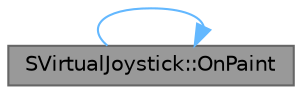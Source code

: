 digraph "SVirtualJoystick::OnPaint"
{
 // INTERACTIVE_SVG=YES
 // LATEX_PDF_SIZE
  bgcolor="transparent";
  edge [fontname=Helvetica,fontsize=10,labelfontname=Helvetica,labelfontsize=10];
  node [fontname=Helvetica,fontsize=10,shape=box,height=0.2,width=0.4];
  rankdir="RL";
  Node1 [id="Node000001",label="SVirtualJoystick::OnPaint",height=0.2,width=0.4,color="gray40", fillcolor="grey60", style="filled", fontcolor="black",tooltip="Overwritten from SWidget."];
  Node1 -> Node1 [id="edge1_Node000001_Node000001",dir="back",color="steelblue1",style="solid",tooltip=" "];
}
